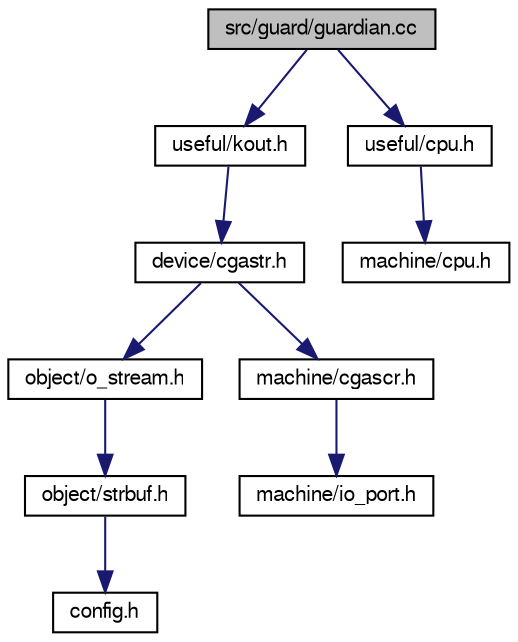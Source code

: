 digraph "src/guard/guardian.cc"
{
  bgcolor="transparent";
  edge [fontname="FreeSans",fontsize="10",labelfontname="FreeSans",labelfontsize="10"];
  node [fontname="FreeSans",fontsize="10",shape=record];
  Node1 [label="src/guard/guardian.cc",height=0.2,width=0.4,color="black", fillcolor="grey75", style="filled" fontcolor="black"];
  Node1 -> Node2 [color="midnightblue",fontsize="10",style="solid",fontname="FreeSans"];
  Node2 [label="useful/kout.h",height=0.2,width=0.4,color="black",URL="$kout_8h.html",tooltip="alles notwendige zum nutzen der in main.cc deklarierten globalen Variable kout"];
  Node2 -> Node3 [color="midnightblue",fontsize="10",style="solid",fontname="FreeSans"];
  Node3 [label="device/cgastr.h",height=0.2,width=0.4,color="black",URL="$cgastr_8h.html"];
  Node3 -> Node4 [color="midnightblue",fontsize="10",style="solid",fontname="FreeSans"];
  Node4 [label="object/o_stream.h",height=0.2,width=0.4,color="black",URL="$o__stream_8h.html"];
  Node4 -> Node5 [color="midnightblue",fontsize="10",style="solid",fontname="FreeSans"];
  Node5 [label="object/strbuf.h",height=0.2,width=0.4,color="black",URL="$strbuf_8h.html"];
  Node5 -> Node6 [color="midnightblue",fontsize="10",style="solid",fontname="FreeSans"];
  Node6 [label="config.h",height=0.2,width=0.4,color="black",URL="$config_8h.html",tooltip="verschiedene defines für Einstellungen"];
  Node3 -> Node7 [color="midnightblue",fontsize="10",style="solid",fontname="FreeSans"];
  Node7 [label="machine/cgascr.h",height=0.2,width=0.4,color="black",URL="$cgascr_8h.html"];
  Node7 -> Node8 [color="midnightblue",fontsize="10",style="solid",fontname="FreeSans"];
  Node8 [label="machine/io_port.h",height=0.2,width=0.4,color="black",URL="$io__port_8h.html"];
  Node1 -> Node9 [color="midnightblue",fontsize="10",style="solid",fontname="FreeSans"];
  Node9 [label="useful/cpu.h",height=0.2,width=0.4,color="black",URL="$useful_2cpu_8h.html",tooltip="alles notwendige zum nutzen der in main.cc deklarierten globalen Variable cpu"];
  Node9 -> Node10 [color="midnightblue",fontsize="10",style="solid",fontname="FreeSans"];
  Node10 [label="machine/cpu.h",height=0.2,width=0.4,color="black",URL="$machine_2cpu_8h.html"];
}
